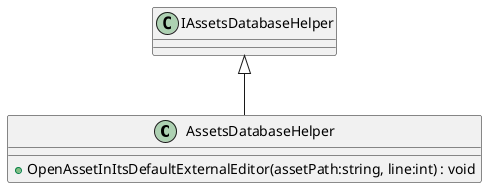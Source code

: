 @startuml
class AssetsDatabaseHelper {
    + OpenAssetInItsDefaultExternalEditor(assetPath:string, line:int) : void
}
IAssetsDatabaseHelper <|-- AssetsDatabaseHelper
@enduml

